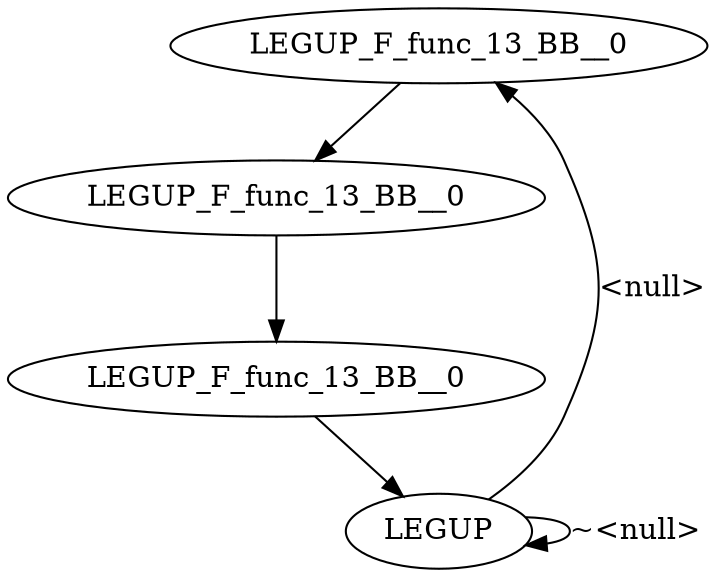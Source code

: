 digraph {
Node0x2bff330[label="LEGUP_F_func_13_BB__0"];
Node0x2bff190[label="LEGUP"];
Node0x2bff190 -> Node0x2bff330[label="<null>"];
Node0x2bff190 -> Node0x2bff190[label="~<null>"];
Node0x2bff400[label="LEGUP_F_func_13_BB__0"];
Node0x2bff330 -> Node0x2bff400;
Node0x2be8660[label="LEGUP_F_func_13_BB__0"];
Node0x2bff400 -> Node0x2be8660;
Node0x2be8660 -> Node0x2bff190;
}
